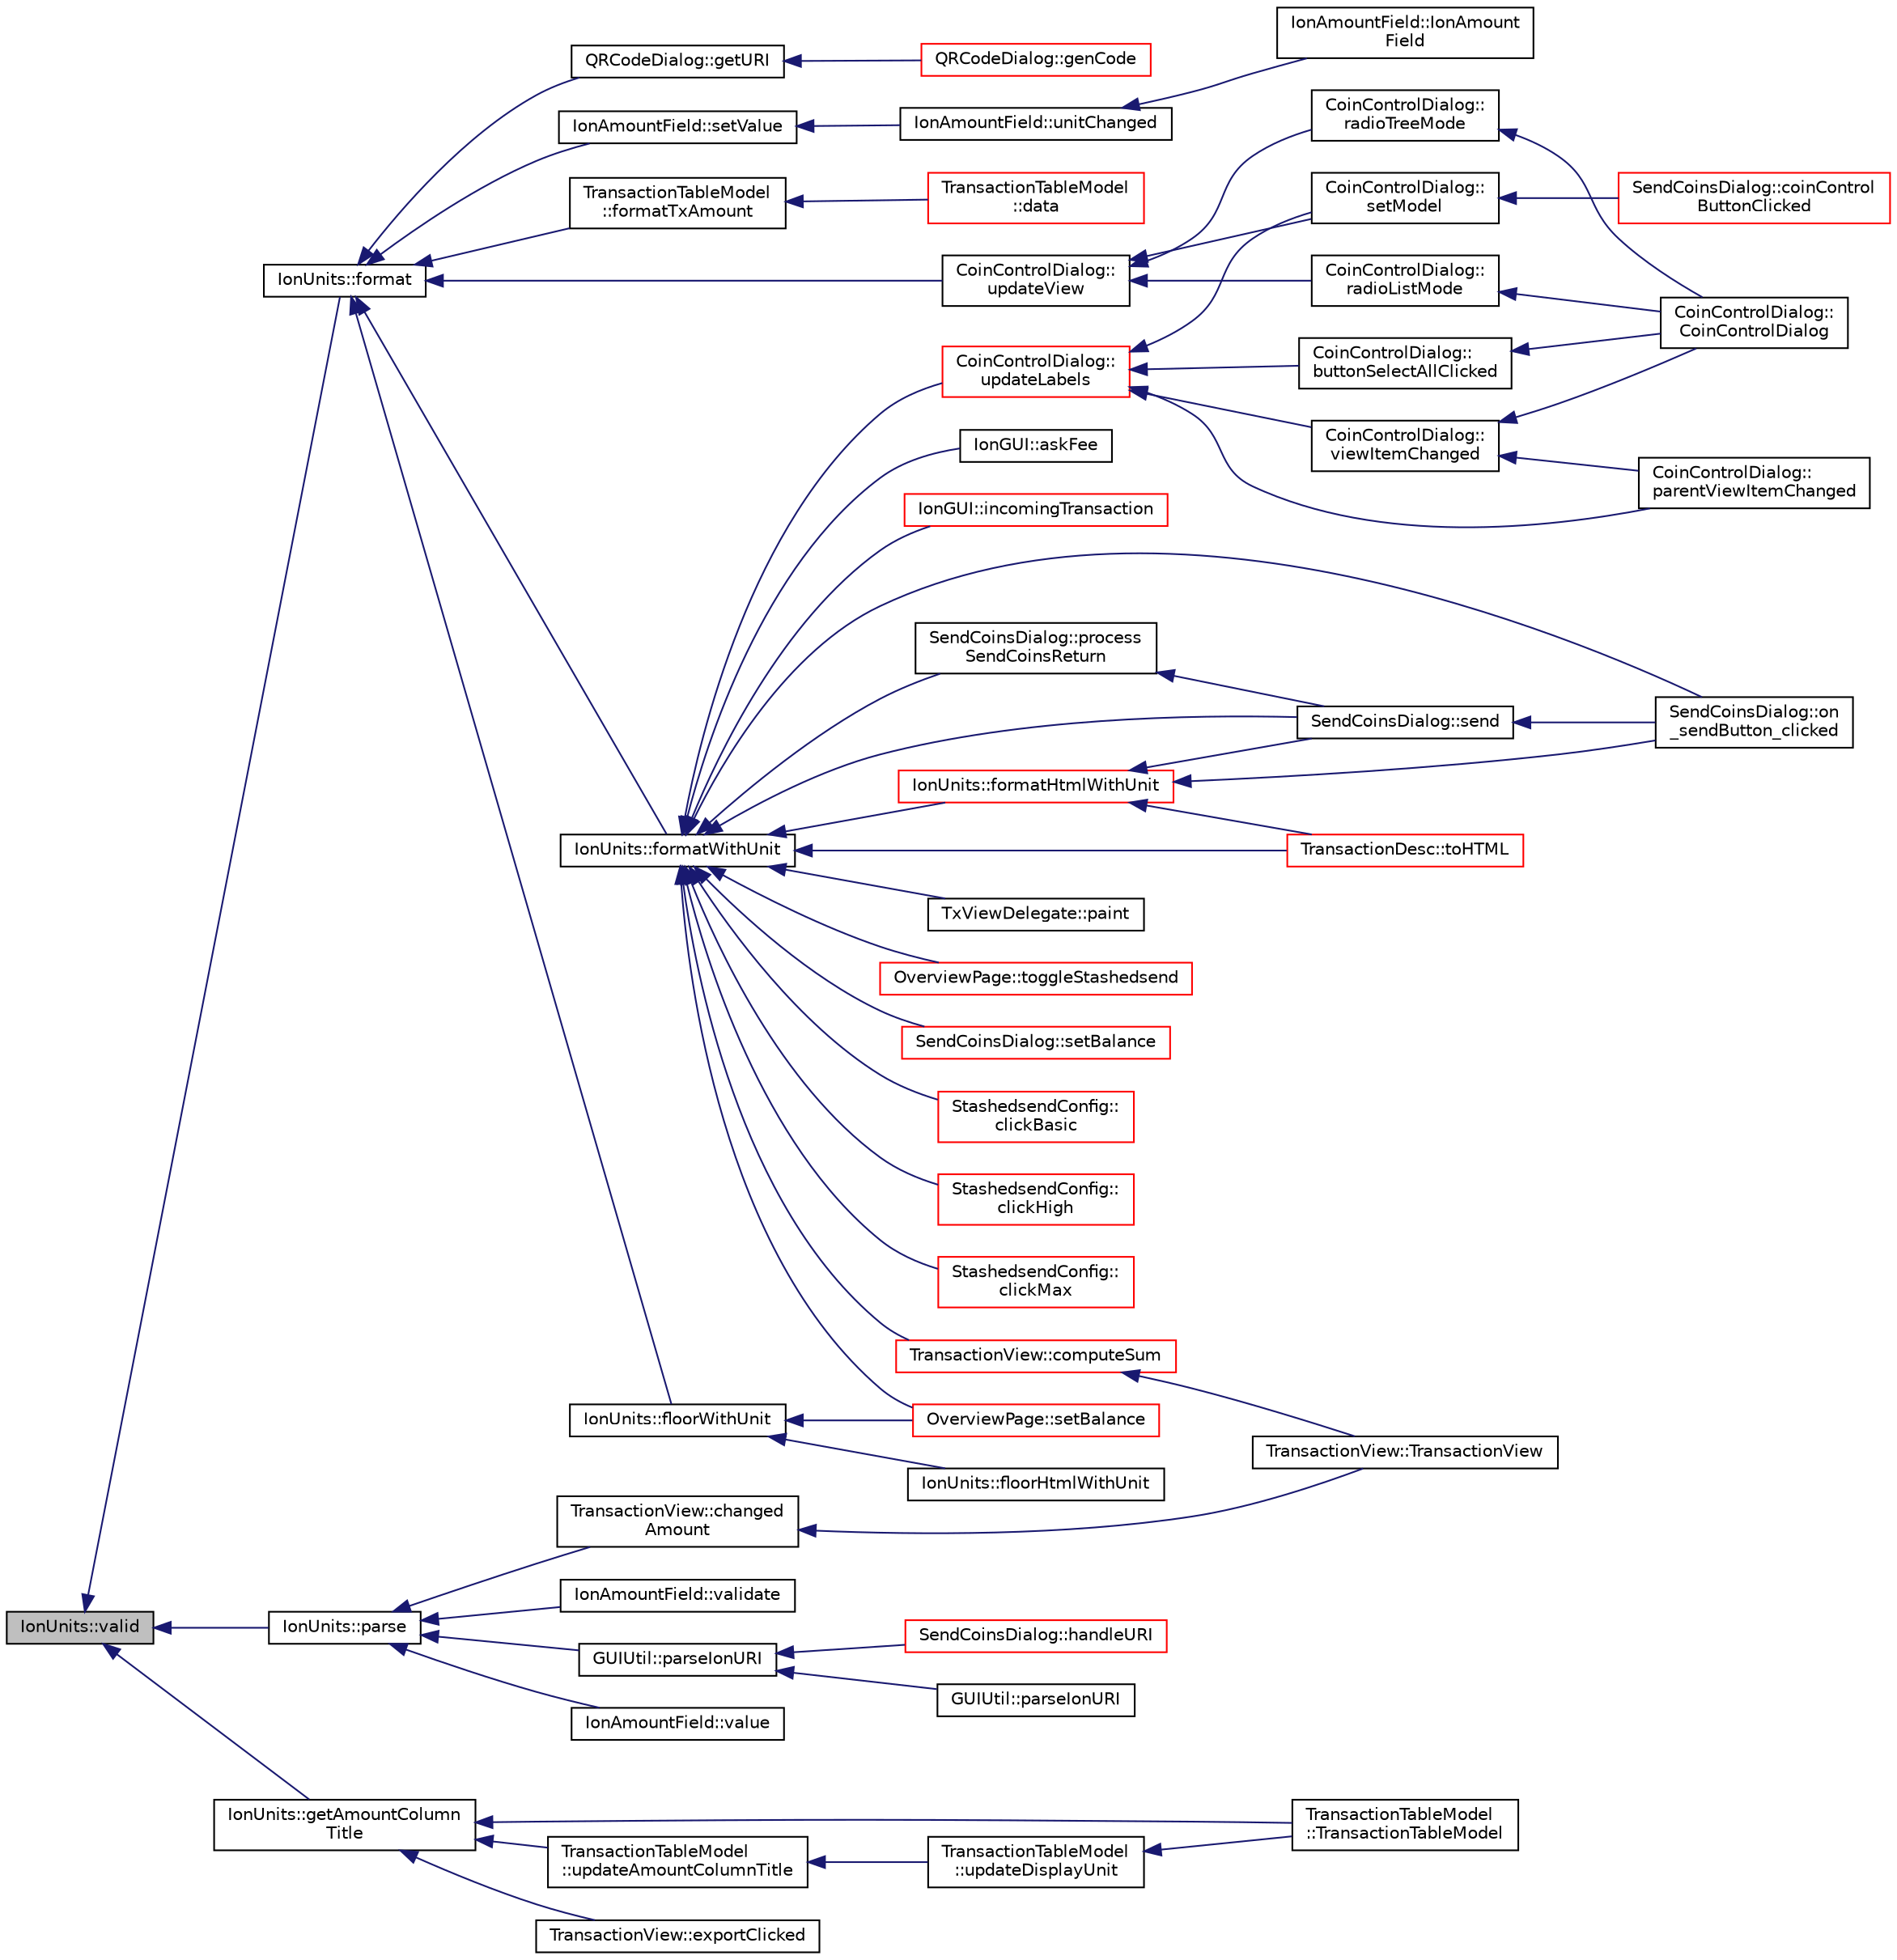 digraph "IonUnits::valid"
{
  edge [fontname="Helvetica",fontsize="10",labelfontname="Helvetica",labelfontsize="10"];
  node [fontname="Helvetica",fontsize="10",shape=record];
  rankdir="LR";
  Node510 [label="IonUnits::valid",height=0.2,width=0.4,color="black", fillcolor="grey75", style="filled", fontcolor="black"];
  Node510 -> Node511 [dir="back",color="midnightblue",fontsize="10",style="solid",fontname="Helvetica"];
  Node511 [label="IonUnits::format",height=0.2,width=0.4,color="black", fillcolor="white", style="filled",URL="$d7/dab/class_ion_units.html#a7cf8cdbd0a24c418ae91b511fac5bee4",tooltip="Format as string. "];
  Node511 -> Node512 [dir="back",color="midnightblue",fontsize="10",style="solid",fontname="Helvetica"];
  Node512 [label="CoinControlDialog::\lupdateView",height=0.2,width=0.4,color="black", fillcolor="white", style="filled",URL="$dd/dfb/class_coin_control_dialog.html#aadea33050e5c1efd5eae8d2fcfa721f9"];
  Node512 -> Node513 [dir="back",color="midnightblue",fontsize="10",style="solid",fontname="Helvetica"];
  Node513 [label="CoinControlDialog::\lsetModel",height=0.2,width=0.4,color="black", fillcolor="white", style="filled",URL="$dd/dfb/class_coin_control_dialog.html#a4c34a48574814089c54f763a22f5317a"];
  Node513 -> Node514 [dir="back",color="midnightblue",fontsize="10",style="solid",fontname="Helvetica"];
  Node514 [label="SendCoinsDialog::coinControl\lButtonClicked",height=0.2,width=0.4,color="red", fillcolor="white", style="filled",URL="$d6/de6/class_send_coins_dialog.html#a59d757d9e4bea5b380eb480fd79cfb49"];
  Node512 -> Node516 [dir="back",color="midnightblue",fontsize="10",style="solid",fontname="Helvetica"];
  Node516 [label="CoinControlDialog::\lradioTreeMode",height=0.2,width=0.4,color="black", fillcolor="white", style="filled",URL="$dd/dfb/class_coin_control_dialog.html#a1990d478f3ffba666c358a4f1bd395ec"];
  Node516 -> Node517 [dir="back",color="midnightblue",fontsize="10",style="solid",fontname="Helvetica"];
  Node517 [label="CoinControlDialog::\lCoinControlDialog",height=0.2,width=0.4,color="black", fillcolor="white", style="filled",URL="$dd/dfb/class_coin_control_dialog.html#a0945e59c25f956fdab199dbaf252eff5"];
  Node512 -> Node518 [dir="back",color="midnightblue",fontsize="10",style="solid",fontname="Helvetica"];
  Node518 [label="CoinControlDialog::\lradioListMode",height=0.2,width=0.4,color="black", fillcolor="white", style="filled",URL="$dd/dfb/class_coin_control_dialog.html#a775c6d290cb63667a434b09072094533"];
  Node518 -> Node517 [dir="back",color="midnightblue",fontsize="10",style="solid",fontname="Helvetica"];
  Node511 -> Node519 [dir="back",color="midnightblue",fontsize="10",style="solid",fontname="Helvetica"];
  Node519 [label="IonAmountField::setValue",height=0.2,width=0.4,color="black", fillcolor="white", style="filled",URL="$db/d1e/class_ion_amount_field.html#aaf462b398d6ce3ad0b098faff7fe61f5"];
  Node519 -> Node520 [dir="back",color="midnightblue",fontsize="10",style="solid",fontname="Helvetica"];
  Node520 [label="IonAmountField::unitChanged",height=0.2,width=0.4,color="black", fillcolor="white", style="filled",URL="$db/d1e/class_ion_amount_field.html#ab132867db4e70f3aba5fb81a68958fc2"];
  Node520 -> Node521 [dir="back",color="midnightblue",fontsize="10",style="solid",fontname="Helvetica"];
  Node521 [label="IonAmountField::IonAmount\lField",height=0.2,width=0.4,color="black", fillcolor="white", style="filled",URL="$db/d1e/class_ion_amount_field.html#ad5484b071ef796866b4d444c7eaa38d4"];
  Node511 -> Node522 [dir="back",color="midnightblue",fontsize="10",style="solid",fontname="Helvetica"];
  Node522 [label="IonUnits::formatWithUnit",height=0.2,width=0.4,color="black", fillcolor="white", style="filled",URL="$d7/dab/class_ion_units.html#a07052cd4b4b8496b73ffe657432a8624",tooltip="Format as string (with unit) "];
  Node522 -> Node523 [dir="back",color="midnightblue",fontsize="10",style="solid",fontname="Helvetica"];
  Node523 [label="CoinControlDialog::\lupdateLabels",height=0.2,width=0.4,color="red", fillcolor="white", style="filled",URL="$dd/dfb/class_coin_control_dialog.html#a4fc60e89b097952ff22dc0f9c58c87d9"];
  Node523 -> Node513 [dir="back",color="midnightblue",fontsize="10",style="solid",fontname="Helvetica"];
  Node523 -> Node524 [dir="back",color="midnightblue",fontsize="10",style="solid",fontname="Helvetica"];
  Node524 [label="CoinControlDialog::\lbuttonSelectAllClicked",height=0.2,width=0.4,color="black", fillcolor="white", style="filled",URL="$dd/dfb/class_coin_control_dialog.html#ae106a71c5b87ac8bea8c52e7c4f4a129"];
  Node524 -> Node517 [dir="back",color="midnightblue",fontsize="10",style="solid",fontname="Helvetica"];
  Node523 -> Node525 [dir="back",color="midnightblue",fontsize="10",style="solid",fontname="Helvetica"];
  Node525 [label="CoinControlDialog::\lparentViewItemChanged",height=0.2,width=0.4,color="black", fillcolor="white", style="filled",URL="$dd/dfb/class_coin_control_dialog.html#af649bd96e37668b175510f0357650ecc"];
  Node523 -> Node526 [dir="back",color="midnightblue",fontsize="10",style="solid",fontname="Helvetica"];
  Node526 [label="CoinControlDialog::\lviewItemChanged",height=0.2,width=0.4,color="black", fillcolor="white", style="filled",URL="$dd/dfb/class_coin_control_dialog.html#ac3c37dabd83f71d9c96bf5567fe85234"];
  Node526 -> Node517 [dir="back",color="midnightblue",fontsize="10",style="solid",fontname="Helvetica"];
  Node526 -> Node525 [dir="back",color="midnightblue",fontsize="10",style="solid",fontname="Helvetica"];
  Node522 -> Node547 [dir="back",color="midnightblue",fontsize="10",style="solid",fontname="Helvetica"];
  Node547 [label="IonGUI::askFee",height=0.2,width=0.4,color="black", fillcolor="white", style="filled",URL="$dc/d0b/class_ion_g_u_i.html#a53aaa5c2286e3c045c55b554470c5dee",tooltip="Asks the user whether to pay the transaction fee or to cancel the transaction. "];
  Node522 -> Node548 [dir="back",color="midnightblue",fontsize="10",style="solid",fontname="Helvetica"];
  Node548 [label="IonGUI::incomingTransaction",height=0.2,width=0.4,color="red", fillcolor="white", style="filled",URL="$dc/d0b/class_ion_g_u_i.html#acdb78c5d98fb4528bd0e9f5b9c5ad048",tooltip="Show incoming transaction notification for new transactions. "];
  Node522 -> Node549 [dir="back",color="midnightblue",fontsize="10",style="solid",fontname="Helvetica"];
  Node549 [label="IonUnits::formatHtmlWithUnit",height=0.2,width=0.4,color="red", fillcolor="white", style="filled",URL="$d7/dab/class_ion_units.html#a93a4fcdd7d407be3b5ff404c678d7bf3"];
  Node549 -> Node532 [dir="back",color="midnightblue",fontsize="10",style="solid",fontname="Helvetica"];
  Node532 [label="SendCoinsDialog::on\l_sendButton_clicked",height=0.2,width=0.4,color="black", fillcolor="white", style="filled",URL="$d6/de6/class_send_coins_dialog.html#a2cab7cf9ea5040b9e2189297f7d3c764"];
  Node549 -> Node531 [dir="back",color="midnightblue",fontsize="10",style="solid",fontname="Helvetica"];
  Node531 [label="SendCoinsDialog::send",height=0.2,width=0.4,color="black", fillcolor="white", style="filled",URL="$d6/de6/class_send_coins_dialog.html#afd8d436a16ea7dba1276e8fdfdc8b2d3"];
  Node531 -> Node532 [dir="back",color="midnightblue",fontsize="10",style="solid",fontname="Helvetica"];
  Node549 -> Node558 [dir="back",color="midnightblue",fontsize="10",style="solid",fontname="Helvetica"];
  Node558 [label="TransactionDesc::toHTML",height=0.2,width=0.4,color="red", fillcolor="white", style="filled",URL="$d4/da9/class_transaction_desc.html#ab7c9dbb2048aae121dd9d75df86e64f4"];
  Node522 -> Node567 [dir="back",color="midnightblue",fontsize="10",style="solid",fontname="Helvetica"];
  Node567 [label="TxViewDelegate::paint",height=0.2,width=0.4,color="black", fillcolor="white", style="filled",URL="$da/db0/class_tx_view_delegate.html#aeb314283e3a3fae5099d95c7b3309d57"];
  Node522 -> Node551 [dir="back",color="midnightblue",fontsize="10",style="solid",fontname="Helvetica"];
  Node551 [label="OverviewPage::setBalance",height=0.2,width=0.4,color="red", fillcolor="white", style="filled",URL="$d1/d91/class_overview_page.html#a070a269ea7c7aacf129e6325fcd8343a"];
  Node522 -> Node568 [dir="back",color="midnightblue",fontsize="10",style="solid",fontname="Helvetica"];
  Node568 [label="OverviewPage::toggleStashedsend",height=0.2,width=0.4,color="red", fillcolor="white", style="filled",URL="$d1/d91/class_overview_page.html#acb7a4378759f4f28ff69511839eece57"];
  Node522 -> Node532 [dir="back",color="midnightblue",fontsize="10",style="solid",fontname="Helvetica"];
  Node522 -> Node531 [dir="back",color="midnightblue",fontsize="10",style="solid",fontname="Helvetica"];
  Node522 -> Node569 [dir="back",color="midnightblue",fontsize="10",style="solid",fontname="Helvetica"];
  Node569 [label="SendCoinsDialog::setBalance",height=0.2,width=0.4,color="red", fillcolor="white", style="filled",URL="$d6/de6/class_send_coins_dialog.html#a7f02f2589cb65b508ccb3b02aad06979"];
  Node522 -> Node570 [dir="back",color="midnightblue",fontsize="10",style="solid",fontname="Helvetica"];
  Node570 [label="SendCoinsDialog::process\lSendCoinsReturn",height=0.2,width=0.4,color="black", fillcolor="white", style="filled",URL="$d6/de6/class_send_coins_dialog.html#a349fff162bb43ec63e56e8f7db203a66"];
  Node570 -> Node531 [dir="back",color="midnightblue",fontsize="10",style="solid",fontname="Helvetica"];
  Node522 -> Node571 [dir="back",color="midnightblue",fontsize="10",style="solid",fontname="Helvetica"];
  Node571 [label="StashedsendConfig::\lclickBasic",height=0.2,width=0.4,color="red", fillcolor="white", style="filled",URL="$d9/d44/class_stashedsend_config.html#a6b4fbf9645e083addcc01e87fd0299c9"];
  Node522 -> Node573 [dir="back",color="midnightblue",fontsize="10",style="solid",fontname="Helvetica"];
  Node573 [label="StashedsendConfig::\lclickHigh",height=0.2,width=0.4,color="red", fillcolor="white", style="filled",URL="$d9/d44/class_stashedsend_config.html#a06e5cc8150f163529d46c93085039f03"];
  Node522 -> Node574 [dir="back",color="midnightblue",fontsize="10",style="solid",fontname="Helvetica"];
  Node574 [label="StashedsendConfig::\lclickMax",height=0.2,width=0.4,color="red", fillcolor="white", style="filled",URL="$d9/d44/class_stashedsend_config.html#a1c0027df4b89dd270fdb5f5a09df4236"];
  Node522 -> Node558 [dir="back",color="midnightblue",fontsize="10",style="solid",fontname="Helvetica"];
  Node522 -> Node575 [dir="back",color="midnightblue",fontsize="10",style="solid",fontname="Helvetica"];
  Node575 [label="TransactionView::computeSum",height=0.2,width=0.4,color="red", fillcolor="white", style="filled",URL="$d2/d2c/class_transaction_view.html#abb2ea48a61bb12a0dda9d63952adc50e",tooltip="Compute sum of all selected transactions. "];
  Node575 -> Node576 [dir="back",color="midnightblue",fontsize="10",style="solid",fontname="Helvetica"];
  Node576 [label="TransactionView::TransactionView",height=0.2,width=0.4,color="black", fillcolor="white", style="filled",URL="$d2/d2c/class_transaction_view.html#a0c5e8b90206b4e8b8bf68dd7e319798f"];
  Node511 -> Node579 [dir="back",color="midnightblue",fontsize="10",style="solid",fontname="Helvetica"];
  Node579 [label="IonUnits::floorWithUnit",height=0.2,width=0.4,color="black", fillcolor="white", style="filled",URL="$d7/dab/class_ion_units.html#a1e7cb2ff33bec9e9e01e96d213a5bbfa",tooltip="Format as string (with unit) but floor value up to \"digits\" settings. "];
  Node579 -> Node580 [dir="back",color="midnightblue",fontsize="10",style="solid",fontname="Helvetica"];
  Node580 [label="IonUnits::floorHtmlWithUnit",height=0.2,width=0.4,color="black", fillcolor="white", style="filled",URL="$d7/dab/class_ion_units.html#af0b5d197b2de9335f45141b9ad0fa64d"];
  Node579 -> Node551 [dir="back",color="midnightblue",fontsize="10",style="solid",fontname="Helvetica"];
  Node511 -> Node581 [dir="back",color="midnightblue",fontsize="10",style="solid",fontname="Helvetica"];
  Node581 [label="QRCodeDialog::getURI",height=0.2,width=0.4,color="black", fillcolor="white", style="filled",URL="$db/dd7/class_q_r_code_dialog.html#a4f4b945407ffd62f9a619c158d9ebd5c"];
  Node581 -> Node582 [dir="back",color="midnightblue",fontsize="10",style="solid",fontname="Helvetica"];
  Node582 [label="QRCodeDialog::genCode",height=0.2,width=0.4,color="red", fillcolor="white", style="filled",URL="$db/dd7/class_q_r_code_dialog.html#a72ee8eb3c9145ffd6ea76ac29c305825"];
  Node511 -> Node588 [dir="back",color="midnightblue",fontsize="10",style="solid",fontname="Helvetica"];
  Node588 [label="TransactionTableModel\l::formatTxAmount",height=0.2,width=0.4,color="black", fillcolor="white", style="filled",URL="$d7/dfe/class_transaction_table_model.html#a6a3a35bfb8d6ca2a3615bcbc247f0228"];
  Node588 -> Node560 [dir="back",color="midnightblue",fontsize="10",style="solid",fontname="Helvetica"];
  Node560 [label="TransactionTableModel\l::data",height=0.2,width=0.4,color="red", fillcolor="white", style="filled",URL="$d7/dfe/class_transaction_table_model.html#a02173c31b6014bff182e320217e30e10"];
  Node510 -> Node589 [dir="back",color="midnightblue",fontsize="10",style="solid",fontname="Helvetica"];
  Node589 [label="IonUnits::parse",height=0.2,width=0.4,color="black", fillcolor="white", style="filled",URL="$d7/dab/class_ion_units.html#a25349c520a1994f8c772db61b23208d6",tooltip="Parse string to coin amount. "];
  Node589 -> Node590 [dir="back",color="midnightblue",fontsize="10",style="solid",fontname="Helvetica"];
  Node590 [label="GUIUtil::parseIonURI",height=0.2,width=0.4,color="black", fillcolor="white", style="filled",URL="$d1/d87/namespace_g_u_i_util.html#a8a5f56b34100f25364d1a2e722a2d0e9"];
  Node590 -> Node591 [dir="back",color="midnightblue",fontsize="10",style="solid",fontname="Helvetica"];
  Node591 [label="GUIUtil::parseIonURI",height=0.2,width=0.4,color="black", fillcolor="white", style="filled",URL="$d1/d87/namespace_g_u_i_util.html#aebfd571617456540e737d75f194d0a4f"];
  Node590 -> Node540 [dir="back",color="midnightblue",fontsize="10",style="solid",fontname="Helvetica"];
  Node540 [label="SendCoinsDialog::handleURI",height=0.2,width=0.4,color="red", fillcolor="white", style="filled",URL="$d6/de6/class_send_coins_dialog.html#a0b55c56582d3352734eb01e8a6f404c1"];
  Node589 -> Node592 [dir="back",color="midnightblue",fontsize="10",style="solid",fontname="Helvetica"];
  Node592 [label="IonAmountField::validate",height=0.2,width=0.4,color="black", fillcolor="white", style="filled",URL="$db/d1e/class_ion_amount_field.html#ab211dabc7f42462bdd803748e008f7ed",tooltip="Perform input validation, mark field as invalid if entered value is not valid. "];
  Node589 -> Node593 [dir="back",color="midnightblue",fontsize="10",style="solid",fontname="Helvetica"];
  Node593 [label="IonAmountField::value",height=0.2,width=0.4,color="black", fillcolor="white", style="filled",URL="$db/d1e/class_ion_amount_field.html#ae05bdd88929b4379405c2722cbe7b3cb"];
  Node589 -> Node594 [dir="back",color="midnightblue",fontsize="10",style="solid",fontname="Helvetica"];
  Node594 [label="TransactionView::changed\lAmount",height=0.2,width=0.4,color="black", fillcolor="white", style="filled",URL="$d2/d2c/class_transaction_view.html#a0075048c06bb54da5c5e5d2691198984"];
  Node594 -> Node576 [dir="back",color="midnightblue",fontsize="10",style="solid",fontname="Helvetica"];
  Node510 -> Node595 [dir="back",color="midnightblue",fontsize="10",style="solid",fontname="Helvetica"];
  Node595 [label="IonUnits::getAmountColumn\lTitle",height=0.2,width=0.4,color="black", fillcolor="white", style="filled",URL="$d7/dab/class_ion_units.html#ab76cc8dbce0ff2330495904857452d8f",tooltip="Gets title for amount column including current display unit if optionsModel reference available */..."];
  Node595 -> Node566 [dir="back",color="midnightblue",fontsize="10",style="solid",fontname="Helvetica"];
  Node566 [label="TransactionTableModel\l::TransactionTableModel",height=0.2,width=0.4,color="black", fillcolor="white", style="filled",URL="$d7/dfe/class_transaction_table_model.html#a6c10b7cab9804eee6df9e049a978dc62"];
  Node595 -> Node596 [dir="back",color="midnightblue",fontsize="10",style="solid",fontname="Helvetica"];
  Node596 [label="TransactionTableModel\l::updateAmountColumnTitle",height=0.2,width=0.4,color="black", fillcolor="white", style="filled",URL="$d7/dfe/class_transaction_table_model.html#acbb6e7531f507369ad18b656ad7b3f10",tooltip="Updates the column title to \"Amount (DisplayUnit)\" and emits headerDataChanged() signal for table hea..."];
  Node596 -> Node565 [dir="back",color="midnightblue",fontsize="10",style="solid",fontname="Helvetica"];
  Node565 [label="TransactionTableModel\l::updateDisplayUnit",height=0.2,width=0.4,color="black", fillcolor="white", style="filled",URL="$d7/dfe/class_transaction_table_model.html#a8b73ff7d72ec2dd69790bc61bbe8575e"];
  Node565 -> Node566 [dir="back",color="midnightblue",fontsize="10",style="solid",fontname="Helvetica"];
  Node595 -> Node597 [dir="back",color="midnightblue",fontsize="10",style="solid",fontname="Helvetica"];
  Node597 [label="TransactionView::exportClicked",height=0.2,width=0.4,color="black", fillcolor="white", style="filled",URL="$d2/d2c/class_transaction_view.html#a5983022ff1e5395f87de3c5728eff8da"];
}
